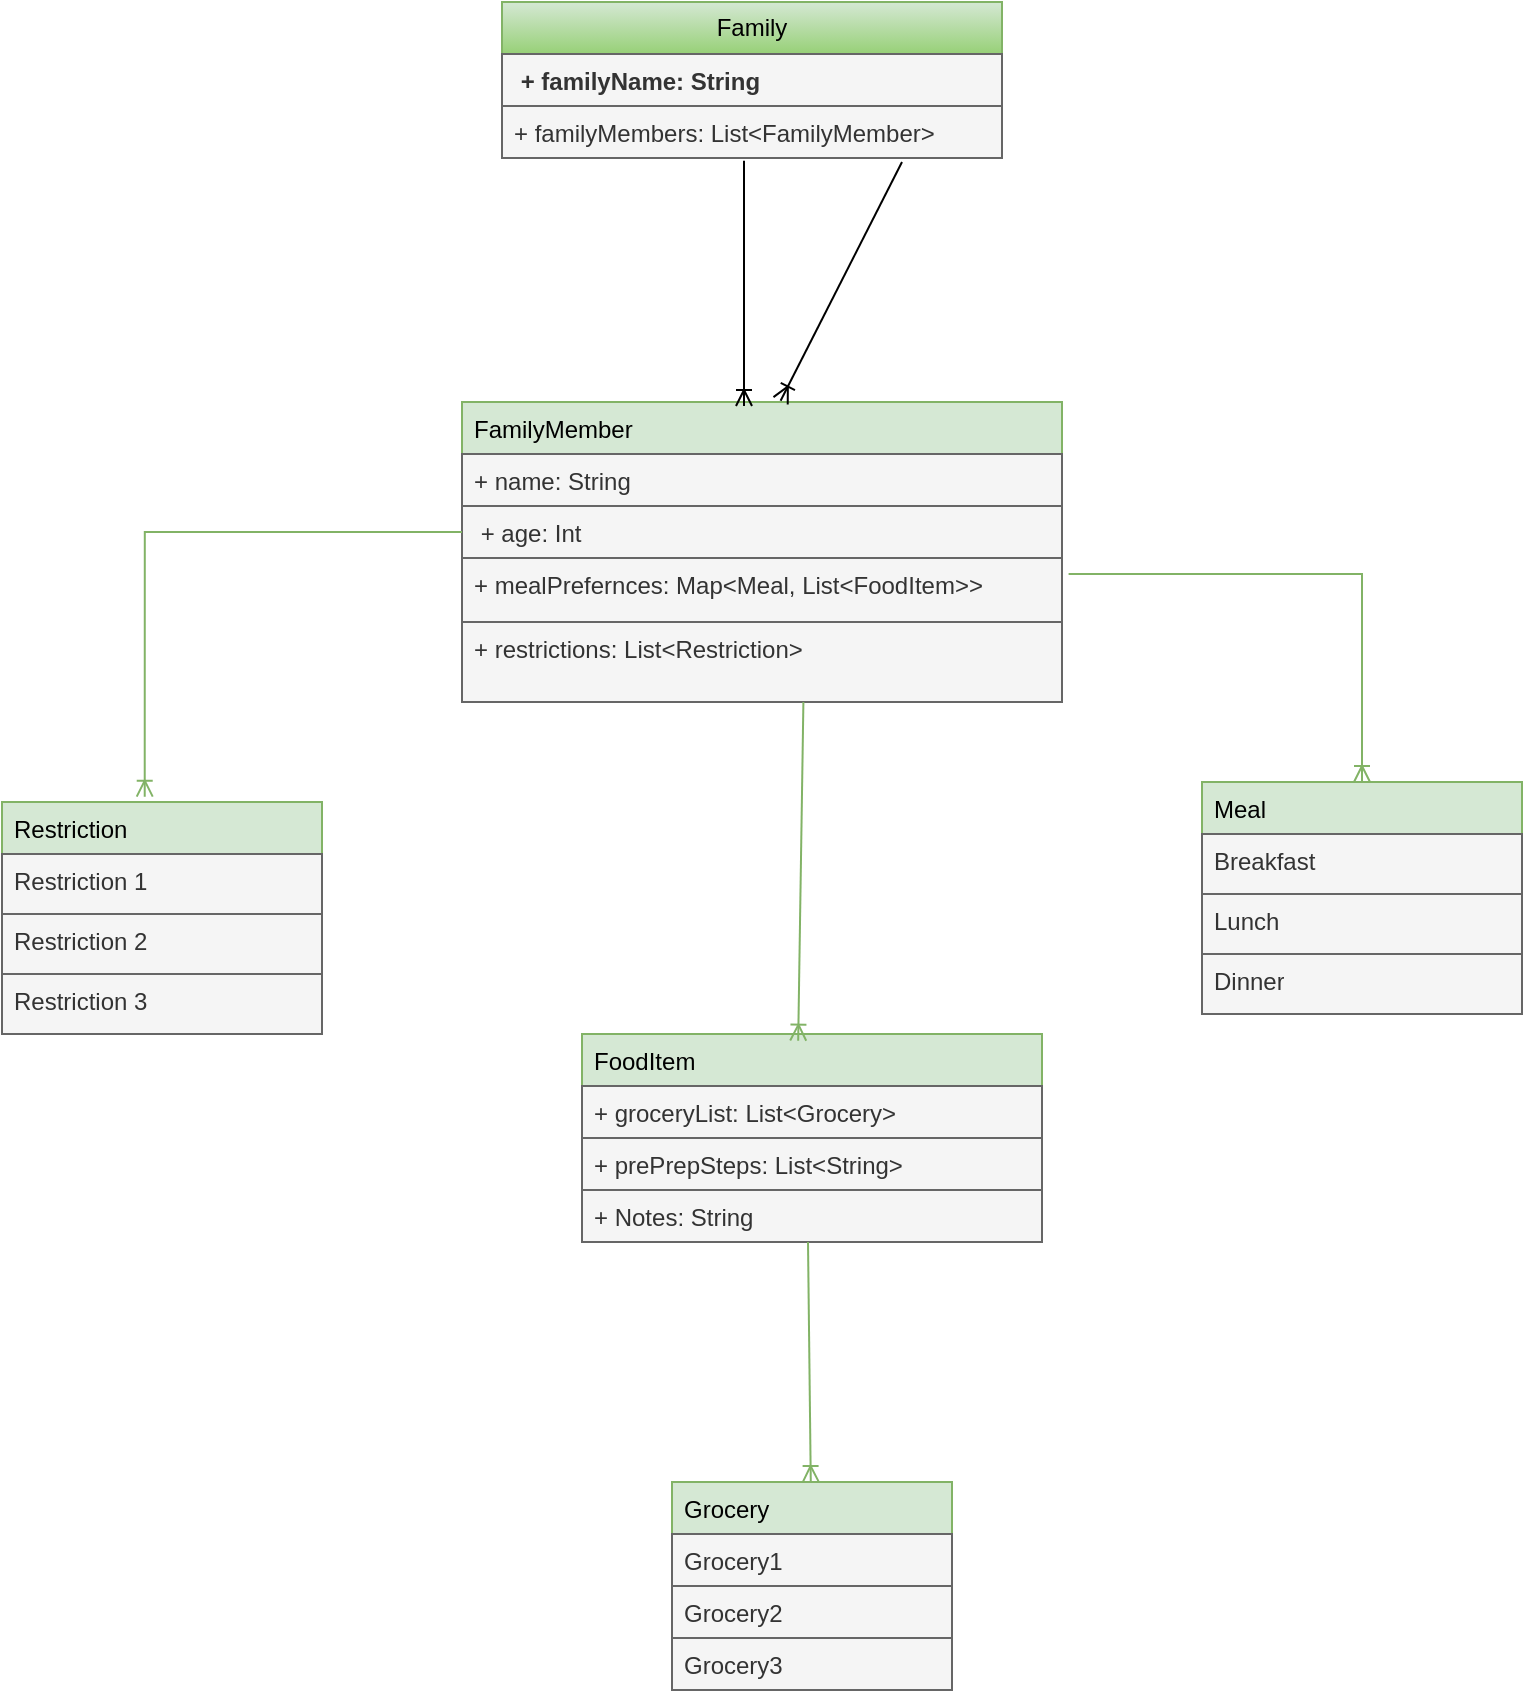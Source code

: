 <mxfile version="26.0.16">
  <diagram name="Page-1" id="4sVa_cTtnLSg8ZxR3lw3">
    <mxGraphModel dx="2928" dy="1132" grid="1" gridSize="10" guides="1" tooltips="1" connect="1" arrows="1" fold="1" page="1" pageScale="1" pageWidth="850" pageHeight="1100" math="0" shadow="0">
      <root>
        <mxCell id="0" />
        <mxCell id="1" parent="0" />
        <mxCell id="EXMiWaztYfFK_nzKN2Wt-10" value="Meal" style="swimlane;fontStyle=0;childLayout=stackLayout;horizontal=1;startSize=26;horizontalStack=0;resizeParent=1;resizeParentMax=0;resizeLast=0;collapsible=1;marginBottom=0;align=left;fontSize=12;strokeColor=#82b366;verticalAlign=top;spacingLeft=4;spacingRight=4;fontFamily=Helvetica;fontColor=default;fillColor=#d5e8d4;gradientColor=none;" vertex="1" parent="1">
          <mxGeometry x="670" y="520" width="160" height="116" as="geometry" />
        </mxCell>
        <mxCell id="EXMiWaztYfFK_nzKN2Wt-11" value="Breakfast" style="text;strokeColor=#666666;fillColor=#f5f5f5;spacingLeft=4;spacingRight=4;overflow=hidden;rotatable=0;points=[[0,0.5],[1,0.5]];portConstraint=eastwest;fontSize=12;whiteSpace=wrap;html=1;fontFamily=Helvetica;fontColor=#333333;" vertex="1" parent="EXMiWaztYfFK_nzKN2Wt-10">
          <mxGeometry y="26" width="160" height="30" as="geometry" />
        </mxCell>
        <mxCell id="EXMiWaztYfFK_nzKN2Wt-12" value="Lunch" style="text;strokeColor=#666666;fillColor=#f5f5f5;spacingLeft=4;spacingRight=4;overflow=hidden;rotatable=0;points=[[0,0.5],[1,0.5]];portConstraint=eastwest;fontSize=12;whiteSpace=wrap;html=1;fontFamily=Helvetica;fontColor=#333333;" vertex="1" parent="EXMiWaztYfFK_nzKN2Wt-10">
          <mxGeometry y="56" width="160" height="30" as="geometry" />
        </mxCell>
        <mxCell id="EXMiWaztYfFK_nzKN2Wt-13" value="Dinner" style="text;strokeColor=#666666;fillColor=#f5f5f5;spacingLeft=4;spacingRight=4;overflow=hidden;rotatable=0;points=[[0,0.5],[1,0.5]];portConstraint=eastwest;fontSize=12;whiteSpace=wrap;html=1;fontFamily=Helvetica;fontColor=#333333;" vertex="1" parent="EXMiWaztYfFK_nzKN2Wt-10">
          <mxGeometry y="86" width="160" height="30" as="geometry" />
        </mxCell>
        <mxCell id="EXMiWaztYfFK_nzKN2Wt-14" value="Family" style="swimlane;fontStyle=0;childLayout=stackLayout;horizontal=1;startSize=26;fillColor=#d5e8d4;horizontalStack=0;resizeParent=1;resizeParentMax=0;resizeLast=0;collapsible=1;marginBottom=0;whiteSpace=wrap;html=1;gradientColor=#97d077;strokeColor=#82b366;" vertex="1" parent="1">
          <mxGeometry x="320" y="130" width="250" height="78" as="geometry">
            <mxRectangle x="335" y="60" width="80" height="30" as="alternateBounds" />
          </mxGeometry>
        </mxCell>
        <mxCell id="EXMiWaztYfFK_nzKN2Wt-35" value="&lt;b&gt;&amp;nbsp;+ familyName: String&lt;/b&gt;" style="text;strokeColor=#666666;fillColor=#f5f5f5;align=left;verticalAlign=top;spacingLeft=4;spacingRight=4;overflow=hidden;rotatable=0;points=[[0,0.5],[1,0.5]];portConstraint=eastwest;whiteSpace=wrap;html=1;fontColor=#333333;" vertex="1" parent="EXMiWaztYfFK_nzKN2Wt-14">
          <mxGeometry y="26" width="250" height="26" as="geometry" />
        </mxCell>
        <mxCell id="EXMiWaztYfFK_nzKN2Wt-15" value="+ familyMembers: List&amp;lt;FamilyMember&amp;gt;" style="text;strokeColor=#666666;fillColor=#f5f5f5;align=left;verticalAlign=top;spacingLeft=4;spacingRight=4;overflow=hidden;rotatable=0;points=[[0,0.5],[1,0.5]];portConstraint=eastwest;whiteSpace=wrap;html=1;fontColor=#333333;" vertex="1" parent="EXMiWaztYfFK_nzKN2Wt-14">
          <mxGeometry y="52" width="250" height="26" as="geometry" />
        </mxCell>
        <mxCell id="EXMiWaztYfFK_nzKN2Wt-18" value="FamilyMember" style="swimlane;fontStyle=0;childLayout=stackLayout;horizontal=1;startSize=26;fillColor=#d5e8d4;horizontalStack=0;resizeParent=1;resizeParentMax=0;resizeLast=0;collapsible=1;marginBottom=0;whiteSpace=wrap;html=1;strokeColor=#82b366;align=left;verticalAlign=top;spacingLeft=4;spacingRight=4;fontFamily=Helvetica;fontSize=12;fontColor=default;gradientColor=none;" vertex="1" parent="1">
          <mxGeometry x="300" y="330" width="300" height="150" as="geometry" />
        </mxCell>
        <mxCell id="EXMiWaztYfFK_nzKN2Wt-36" value="+ name: String" style="text;strokeColor=#666666;fillColor=#f5f5f5;align=left;verticalAlign=top;spacingLeft=4;spacingRight=4;overflow=hidden;rotatable=0;points=[[0,0.5],[1,0.5]];portConstraint=eastwest;whiteSpace=wrap;html=1;fontFamily=Helvetica;fontSize=12;fontColor=#333333;" vertex="1" parent="EXMiWaztYfFK_nzKN2Wt-18">
          <mxGeometry y="26" width="300" height="26" as="geometry" />
        </mxCell>
        <mxCell id="EXMiWaztYfFK_nzKN2Wt-37" value="&amp;nbsp;+ age: Int" style="text;strokeColor=#666666;fillColor=#f5f5f5;align=left;verticalAlign=top;spacingLeft=4;spacingRight=4;overflow=hidden;rotatable=0;points=[[0,0.5],[1,0.5]];portConstraint=eastwest;whiteSpace=wrap;html=1;fontFamily=Helvetica;fontSize=12;fontColor=#333333;" vertex="1" parent="EXMiWaztYfFK_nzKN2Wt-18">
          <mxGeometry y="52" width="300" height="26" as="geometry" />
        </mxCell>
        <mxCell id="EXMiWaztYfFK_nzKN2Wt-19" value="+ mealPrefernces: Map&amp;lt;Meal, List&amp;lt;FoodItem&amp;gt;&amp;gt;" style="text;strokeColor=#666666;fillColor=#f5f5f5;align=left;verticalAlign=top;spacingLeft=4;spacingRight=4;overflow=hidden;rotatable=0;points=[[0,0.5],[1,0.5]];portConstraint=eastwest;whiteSpace=wrap;html=1;fontFamily=Helvetica;fontSize=12;fontColor=#333333;" vertex="1" parent="EXMiWaztYfFK_nzKN2Wt-18">
          <mxGeometry y="78" width="300" height="32" as="geometry" />
        </mxCell>
        <mxCell id="EXMiWaztYfFK_nzKN2Wt-20" value="+ restrictions: List&amp;lt;Restriction&amp;gt;" style="text;strokeColor=#666666;fillColor=#f5f5f5;align=left;verticalAlign=top;spacingLeft=4;spacingRight=4;overflow=hidden;rotatable=0;points=[[0,0.5],[1,0.5]];portConstraint=eastwest;whiteSpace=wrap;html=1;fontFamily=Helvetica;fontSize=12;fontColor=#333333;" vertex="1" parent="EXMiWaztYfFK_nzKN2Wt-18">
          <mxGeometry y="110" width="300" height="40" as="geometry" />
        </mxCell>
        <mxCell id="EXMiWaztYfFK_nzKN2Wt-23" value="FoodItem" style="swimlane;fontStyle=0;childLayout=stackLayout;horizontal=1;startSize=26;fillColor=#d5e8d4;horizontalStack=0;resizeParent=1;resizeParentMax=0;resizeLast=0;collapsible=1;marginBottom=0;whiteSpace=wrap;html=1;strokeColor=#82b366;align=left;verticalAlign=top;spacingLeft=4;spacingRight=4;fontFamily=Helvetica;fontSize=12;fontColor=default;gradientColor=none;" vertex="1" parent="1">
          <mxGeometry x="360" y="646" width="230" height="104" as="geometry" />
        </mxCell>
        <mxCell id="EXMiWaztYfFK_nzKN2Wt-24" value="+ groceryList: List&amp;lt;Grocery&amp;gt;" style="text;strokeColor=#666666;fillColor=#f5f5f5;align=left;verticalAlign=top;spacingLeft=4;spacingRight=4;overflow=hidden;rotatable=0;points=[[0,0.5],[1,0.5]];portConstraint=eastwest;whiteSpace=wrap;html=1;fontFamily=Helvetica;fontSize=12;fontColor=#333333;" vertex="1" parent="EXMiWaztYfFK_nzKN2Wt-23">
          <mxGeometry y="26" width="230" height="26" as="geometry" />
        </mxCell>
        <mxCell id="EXMiWaztYfFK_nzKN2Wt-25" value="+ prePrepSteps: List&amp;lt;String&amp;gt;" style="text;strokeColor=#666666;fillColor=#f5f5f5;align=left;verticalAlign=top;spacingLeft=4;spacingRight=4;overflow=hidden;rotatable=0;points=[[0,0.5],[1,0.5]];portConstraint=eastwest;whiteSpace=wrap;html=1;fontFamily=Helvetica;fontSize=12;fontColor=#333333;" vertex="1" parent="EXMiWaztYfFK_nzKN2Wt-23">
          <mxGeometry y="52" width="230" height="26" as="geometry" />
        </mxCell>
        <mxCell id="EXMiWaztYfFK_nzKN2Wt-26" value="+ Notes: String" style="text;strokeColor=#666666;fillColor=#f5f5f5;align=left;verticalAlign=top;spacingLeft=4;spacingRight=4;overflow=hidden;rotatable=0;points=[[0,0.5],[1,0.5]];portConstraint=eastwest;whiteSpace=wrap;html=1;fontFamily=Helvetica;fontSize=12;fontColor=#333333;" vertex="1" parent="EXMiWaztYfFK_nzKN2Wt-23">
          <mxGeometry y="78" width="230" height="26" as="geometry" />
        </mxCell>
        <mxCell id="EXMiWaztYfFK_nzKN2Wt-27" value="Grocery" style="swimlane;fontStyle=0;childLayout=stackLayout;horizontal=1;startSize=26;fillColor=#d5e8d4;horizontalStack=0;resizeParent=1;resizeParentMax=0;resizeLast=0;collapsible=1;marginBottom=0;whiteSpace=wrap;html=1;strokeColor=#82b366;align=left;verticalAlign=top;spacingLeft=4;spacingRight=4;fontFamily=Helvetica;fontSize=12;fontColor=default;gradientColor=none;" vertex="1" parent="1">
          <mxGeometry x="405" y="870" width="140" height="104" as="geometry" />
        </mxCell>
        <mxCell id="EXMiWaztYfFK_nzKN2Wt-28" value="Grocery1" style="text;strokeColor=#666666;fillColor=#f5f5f5;align=left;verticalAlign=top;spacingLeft=4;spacingRight=4;overflow=hidden;rotatable=0;points=[[0,0.5],[1,0.5]];portConstraint=eastwest;whiteSpace=wrap;html=1;fontFamily=Helvetica;fontSize=12;fontColor=#333333;" vertex="1" parent="EXMiWaztYfFK_nzKN2Wt-27">
          <mxGeometry y="26" width="140" height="26" as="geometry" />
        </mxCell>
        <mxCell id="EXMiWaztYfFK_nzKN2Wt-29" value="Grocery2" style="text;strokeColor=#666666;fillColor=#f5f5f5;align=left;verticalAlign=top;spacingLeft=4;spacingRight=4;overflow=hidden;rotatable=0;points=[[0,0.5],[1,0.5]];portConstraint=eastwest;whiteSpace=wrap;html=1;fontFamily=Helvetica;fontSize=12;fontColor=#333333;" vertex="1" parent="EXMiWaztYfFK_nzKN2Wt-27">
          <mxGeometry y="52" width="140" height="26" as="geometry" />
        </mxCell>
        <mxCell id="EXMiWaztYfFK_nzKN2Wt-30" value="Grocery3" style="text;strokeColor=#666666;fillColor=#f5f5f5;align=left;verticalAlign=top;spacingLeft=4;spacingRight=4;overflow=hidden;rotatable=0;points=[[0,0.5],[1,0.5]];portConstraint=eastwest;whiteSpace=wrap;html=1;fontFamily=Helvetica;fontSize=12;fontColor=#333333;" vertex="1" parent="EXMiWaztYfFK_nzKN2Wt-27">
          <mxGeometry y="78" width="140" height="26" as="geometry" />
        </mxCell>
        <mxCell id="EXMiWaztYfFK_nzKN2Wt-31" value="Restriction" style="swimlane;fontStyle=0;childLayout=stackLayout;horizontal=1;startSize=26;horizontalStack=0;resizeParent=1;resizeParentMax=0;resizeLast=0;collapsible=1;marginBottom=0;align=left;fontSize=12;strokeColor=#82b366;verticalAlign=top;spacingLeft=4;spacingRight=4;fontFamily=Helvetica;fontColor=default;fillColor=#d5e8d4;gradientColor=none;" vertex="1" parent="1">
          <mxGeometry x="70" y="530" width="160" height="116" as="geometry" />
        </mxCell>
        <mxCell id="EXMiWaztYfFK_nzKN2Wt-32" value="Restriction 1" style="text;strokeColor=#666666;fillColor=#f5f5f5;spacingLeft=4;spacingRight=4;overflow=hidden;rotatable=0;points=[[0,0.5],[1,0.5]];portConstraint=eastwest;fontSize=12;whiteSpace=wrap;html=1;fontFamily=Helvetica;fontColor=#333333;" vertex="1" parent="EXMiWaztYfFK_nzKN2Wt-31">
          <mxGeometry y="26" width="160" height="30" as="geometry" />
        </mxCell>
        <mxCell id="EXMiWaztYfFK_nzKN2Wt-33" value="Restriction 2" style="text;strokeColor=#666666;fillColor=#f5f5f5;spacingLeft=4;spacingRight=4;overflow=hidden;rotatable=0;points=[[0,0.5],[1,0.5]];portConstraint=eastwest;fontSize=12;whiteSpace=wrap;html=1;fontFamily=Helvetica;fontColor=#333333;" vertex="1" parent="EXMiWaztYfFK_nzKN2Wt-31">
          <mxGeometry y="56" width="160" height="30" as="geometry" />
        </mxCell>
        <mxCell id="EXMiWaztYfFK_nzKN2Wt-34" value="Restriction 3" style="text;strokeColor=#666666;fillColor=#f5f5f5;spacingLeft=4;spacingRight=4;overflow=hidden;rotatable=0;points=[[0,0.5],[1,0.5]];portConstraint=eastwest;fontSize=12;whiteSpace=wrap;html=1;fontFamily=Helvetica;fontColor=#333333;" vertex="1" parent="EXMiWaztYfFK_nzKN2Wt-31">
          <mxGeometry y="86" width="160" height="30" as="geometry" />
        </mxCell>
        <mxCell id="EXMiWaztYfFK_nzKN2Wt-41" value="" style="fontSize=12;html=1;endArrow=ERoneToMany;rounded=0;exitX=0.529;exitY=1.051;exitDx=0;exitDy=0;exitPerimeter=0;entryX=0.531;entryY=-0.004;entryDx=0;entryDy=0;entryPerimeter=0;" edge="1" parent="1" source="EXMiWaztYfFK_nzKN2Wt-17" target="EXMiWaztYfFK_nzKN2Wt-18">
          <mxGeometry width="100" height="100" relative="1" as="geometry">
            <mxPoint x="520" y="210" as="sourcePoint" />
            <mxPoint x="420" y="310" as="targetPoint" />
          </mxGeometry>
        </mxCell>
        <mxCell id="EXMiWaztYfFK_nzKN2Wt-42" value="" style="fontSize=12;html=1;endArrow=ERoneToMany;rounded=0;exitX=0;exitY=0.5;exitDx=0;exitDy=0;entryX=0.446;entryY=-0.023;entryDx=0;entryDy=0;entryPerimeter=0;edgeStyle=orthogonalEdgeStyle;strokeColor=#82b366;align=left;verticalAlign=top;spacingLeft=4;spacingRight=4;fontFamily=Helvetica;fontColor=default;fillColor=#d5e8d4;gradientColor=none;" edge="1" parent="1" source="EXMiWaztYfFK_nzKN2Wt-37" target="EXMiWaztYfFK_nzKN2Wt-31">
          <mxGeometry width="100" height="100" relative="1" as="geometry">
            <mxPoint x="340" y="495" as="sourcePoint" />
            <mxPoint x="240" y="595" as="targetPoint" />
          </mxGeometry>
        </mxCell>
        <mxCell id="EXMiWaztYfFK_nzKN2Wt-43" value="" style="fontSize=12;html=1;endArrow=ERoneToMany;rounded=0;exitX=0.569;exitY=1;exitDx=0;exitDy=0;entryX=0.47;entryY=0.032;entryDx=0;entryDy=0;entryPerimeter=0;exitPerimeter=0;strokeColor=#82b366;align=left;verticalAlign=top;spacingLeft=4;spacingRight=4;fontFamily=Helvetica;fontColor=default;fillColor=#d5e8d4;gradientColor=none;" edge="1" parent="1" source="EXMiWaztYfFK_nzKN2Wt-20" target="EXMiWaztYfFK_nzKN2Wt-23">
          <mxGeometry width="100" height="100" relative="1" as="geometry">
            <mxPoint x="559" y="495" as="sourcePoint" />
            <mxPoint x="400" y="627" as="targetPoint" />
          </mxGeometry>
        </mxCell>
        <mxCell id="EXMiWaztYfFK_nzKN2Wt-44" value="" style="fontSize=12;html=1;endArrow=ERoneToMany;rounded=0;exitX=1.011;exitY=0.25;exitDx=0;exitDy=0;entryX=0.5;entryY=0;entryDx=0;entryDy=0;edgeStyle=orthogonalEdgeStyle;exitPerimeter=0;strokeColor=#82b366;align=left;verticalAlign=top;spacingLeft=4;spacingRight=4;fontFamily=Helvetica;fontColor=default;fillColor=#d5e8d4;gradientColor=none;" edge="1" parent="1" source="EXMiWaztYfFK_nzKN2Wt-19" target="EXMiWaztYfFK_nzKN2Wt-10">
          <mxGeometry width="100" height="100" relative="1" as="geometry">
            <mxPoint x="600" y="471" as="sourcePoint" />
            <mxPoint x="759" y="339" as="targetPoint" />
          </mxGeometry>
        </mxCell>
        <mxCell id="EXMiWaztYfFK_nzKN2Wt-45" value="" style="fontSize=12;html=1;endArrow=ERoneToMany;rounded=0;exitX=0.569;exitY=1;exitDx=0;exitDy=0;exitPerimeter=0;strokeColor=#82b366;align=left;verticalAlign=top;spacingLeft=4;spacingRight=4;fontFamily=Helvetica;fontColor=default;fillColor=#d5e8d4;gradientColor=none;" edge="1" parent="1" target="EXMiWaztYfFK_nzKN2Wt-27">
          <mxGeometry width="100" height="100" relative="1" as="geometry">
            <mxPoint x="473" y="750" as="sourcePoint" />
            <mxPoint x="470" y="880" as="targetPoint" />
          </mxGeometry>
        </mxCell>
        <mxCell id="EXMiWaztYfFK_nzKN2Wt-46" value="" style="fontSize=12;html=1;endArrow=ERoneToMany;rounded=0;exitX=0.484;exitY=1.051;exitDx=0;exitDy=0;entryX=0.446;entryY=-0.023;entryDx=0;entryDy=0;entryPerimeter=0;exitPerimeter=0;" edge="1" parent="1" source="EXMiWaztYfFK_nzKN2Wt-15">
          <mxGeometry width="100" height="100" relative="1" as="geometry">
            <mxPoint x="600" y="200" as="sourcePoint" />
            <mxPoint x="441" y="332" as="targetPoint" />
          </mxGeometry>
        </mxCell>
      </root>
    </mxGraphModel>
  </diagram>
</mxfile>
